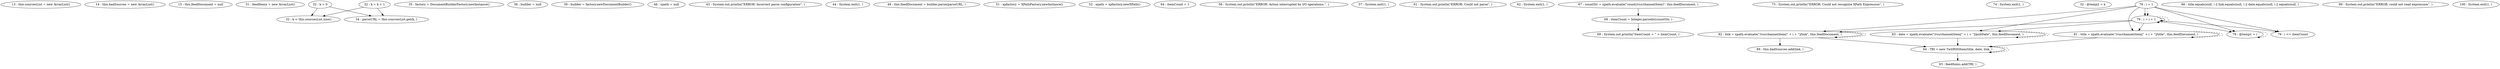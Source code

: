 digraph G {
"13 : this.sourcesList = new ArrayList()"
"14 : this.badSources = new ArrayList()"
"15 : this.feedDocument = null"
"31 : feedItems = new ArrayList()"
"32 : k = 0"
"32 : k = 0" -> "32 : k < this.sourcesList.size()"
"32 : k = 0" -> "34 : parseURL = this.sourcesList.get(k, )"
"32 : k < this.sourcesList.size()"
"34 : parseURL = this.sourcesList.get(k, )"
"35 : factory = DocumentBuilderFactory.newInstance()"
"36 : builder = null"
"39 : builder = factory.newDocumentBuilder()"
"46 : xpath = null"
"43 : System.out.println(\"ERROR: Incorrect parse configuration\", )"
"44 : System.exit(1, )"
"49 : this.feedDocument = builder.parse(parseURL, )"
"51 : xpfactory = XPathFactory.newInstance()"
"52 : xpath = xpfactory.newXPath()"
"64 : itemCount = 1"
"56 : System.out.println(\"ERROR: Action interrupted by I/O operations.\", )"
"57 : System.exit(1, )"
"61 : System.out.println(\"ERROR: Could not parse\", )"
"62 : System.exit(1, )"
"67 : countStr = xpath.evaluate(\"count(/rss/channel/item)\", this.feedDocument, )"
"67 : countStr = xpath.evaluate(\"count(/rss/channel/item)\", this.feedDocument, )" -> "68 : itemCount = Integer.parseInt(countStr, )"
"68 : itemCount = Integer.parseInt(countStr, )"
"68 : itemCount = Integer.parseInt(countStr, )" -> "69 : System.out.println(\"itemCount = \" + itemCount, )"
"69 : System.out.println(\"itemCount = \" + itemCount, )"
"73 : System.out.println(\"ERROR: Could not recognize XPath Expression\", )"
"74 : System.exit(1, )"
"32 : @temp2 = k"
"32 : k = k + 1"
"32 : k = k + 1" -> "32 : k < this.sourcesList.size()"
"32 : k = k + 1" -> "34 : parseURL = this.sourcesList.get(k, )"
"79 : i = 1"
"79 : i = 1" -> "82 : link = xpath.evaluate(\"/rss/channel/item[\" + i + \"]/link\", this.feedDocument, )"
"79 : i = 1" -> "81 : title = xpath.evaluate(\"/rss/channel/item[\" + i + \"]/title\", this.feedDocument, )"
"79 : i = 1" -> "79 : @temp1 = i"
"79 : i = 1" -> "79 : i <= itemCount"
"79 : i = 1" -> "83 : date = xpath.evaluate(\"/rss/channel/item[\" + i + \"]/pubDate\", this.feedDocument, )"
"79 : i = 1" -> "79 : i = i + 1"
"79 : i = 1" -> "79 : i = i + 1" [style=dashed]
"79 : i <= itemCount"
"81 : title = xpath.evaluate(\"/rss/channel/item[\" + i + \"]/title\", this.feedDocument, )"
"81 : title = xpath.evaluate(\"/rss/channel/item[\" + i + \"]/title\", this.feedDocument, )" -> "84 : TRI = new TwitRSSItem(title, date, link, )"
"81 : title = xpath.evaluate(\"/rss/channel/item[\" + i + \"]/title\", this.feedDocument, )" -> "81 : title = xpath.evaluate(\"/rss/channel/item[\" + i + \"]/title\", this.feedDocument, )" [style=dashed]
"82 : link = xpath.evaluate(\"/rss/channel/item[\" + i + \"]/link\", this.feedDocument, )"
"82 : link = xpath.evaluate(\"/rss/channel/item[\" + i + \"]/link\", this.feedDocument, )" -> "89 : this.badSources.add(link, )"
"82 : link = xpath.evaluate(\"/rss/channel/item[\" + i + \"]/link\", this.feedDocument, )" -> "84 : TRI = new TwitRSSItem(title, date, link, )"
"82 : link = xpath.evaluate(\"/rss/channel/item[\" + i + \"]/link\", this.feedDocument, )" -> "82 : link = xpath.evaluate(\"/rss/channel/item[\" + i + \"]/link\", this.feedDocument, )" [style=dashed]
"83 : date = xpath.evaluate(\"/rss/channel/item[\" + i + \"]/pubDate\", this.feedDocument, )"
"83 : date = xpath.evaluate(\"/rss/channel/item[\" + i + \"]/pubDate\", this.feedDocument, )" -> "84 : TRI = new TwitRSSItem(title, date, link, )"
"83 : date = xpath.evaluate(\"/rss/channel/item[\" + i + \"]/pubDate\", this.feedDocument, )" -> "83 : date = xpath.evaluate(\"/rss/channel/item[\" + i + \"]/pubDate\", this.feedDocument, )" [style=dashed]
"84 : TRI = new TwitRSSItem(title, date, link, )"
"84 : TRI = new TwitRSSItem(title, date, link, )" -> "93 : feedItems.add(TRI, )"
"84 : TRI = new TwitRSSItem(title, date, link, )" -> "84 : TRI = new TwitRSSItem(title, date, link, )" [style=dashed]
"86 : title.equals(null, ) || link.equals(null, ) || date.equals(null, ) || equals(null, )"
"89 : this.badSources.add(link, )"
"93 : feedItems.add(TRI, )"
"79 : @temp1 = i"
"79 : @temp1 = i" -> "79 : @temp1 = i" [style=dashed]
"79 : i = i + 1"
"79 : i = i + 1" -> "82 : link = xpath.evaluate(\"/rss/channel/item[\" + i + \"]/link\", this.feedDocument, )"
"79 : i = i + 1" -> "81 : title = xpath.evaluate(\"/rss/channel/item[\" + i + \"]/title\", this.feedDocument, )"
"79 : i = i + 1" -> "79 : @temp1 = i"
"79 : i = i + 1" -> "79 : i <= itemCount"
"79 : i = i + 1" -> "83 : date = xpath.evaluate(\"/rss/channel/item[\" + i + \"]/pubDate\", this.feedDocument, )"
"79 : i = i + 1" -> "79 : i = i + 1"
"79 : i = i + 1" -> "79 : i = i + 1" [style=dashed]
"99 : System.out.println(\"ERROR: could not read expression\", )"
"100 : System.exit(1, )"
}
